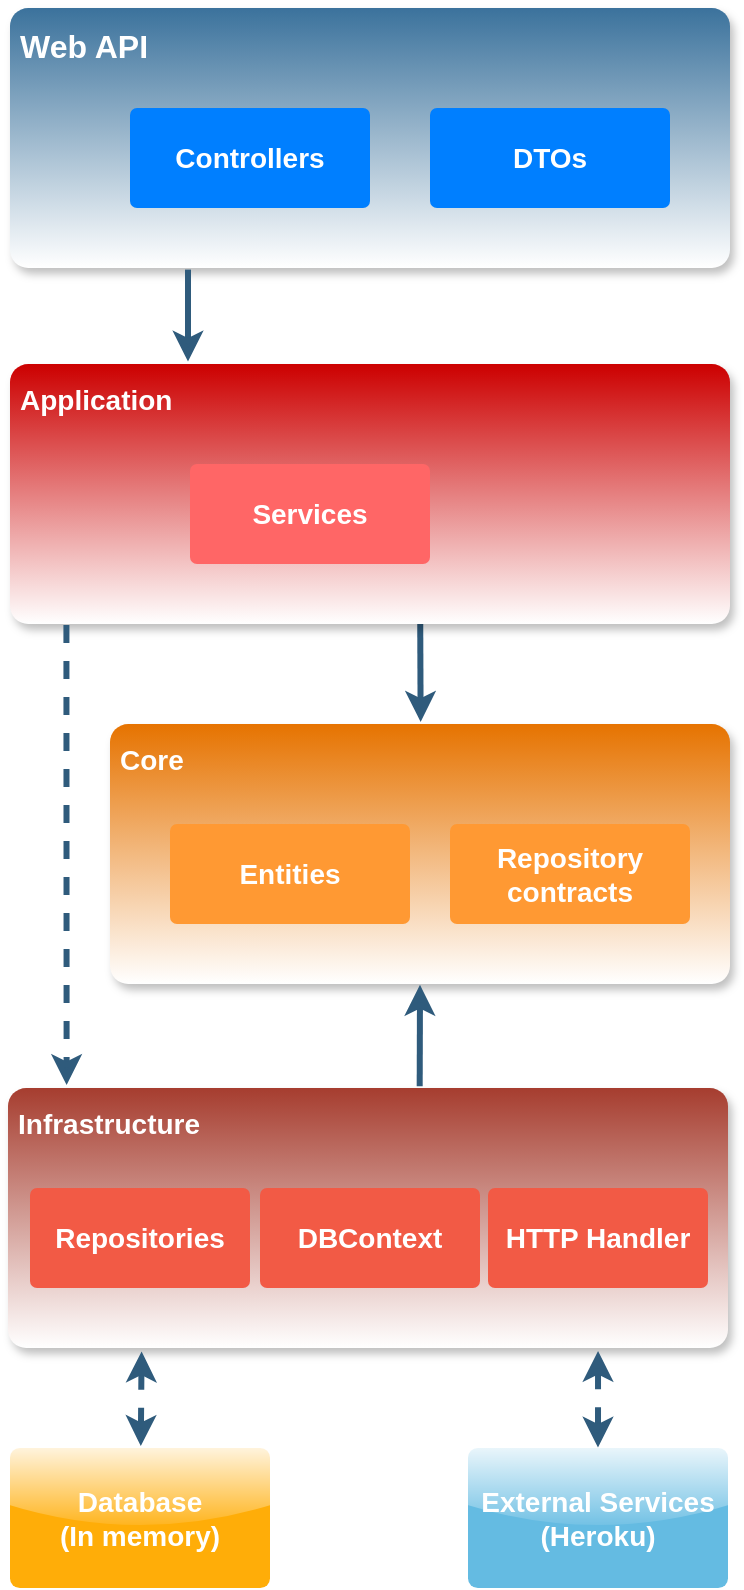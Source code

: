 <mxfile version="15.9.1" type="device"><diagram id="6a731a19-8d31-9384-78a2-239565b7b9f0" name="Page-1"><mxGraphModel dx="827" dy="438" grid="1" gridSize="10" guides="1" tooltips="1" connect="1" arrows="1" fold="1" page="1" pageScale="1" pageWidth="1169" pageHeight="827" background="none" math="0" shadow="0"><root><mxCell id="0"/><mxCell id="1" parent="0"/><mxCell id="1747" value="" style="edgeStyle=none;rounded=0;jumpStyle=none;html=1;shadow=0;labelBackgroundColor=none;startArrow=none;startFill=0;endArrow=classic;endFill=1;jettySize=auto;orthogonalLoop=1;strokeColor=#2F5B7C;strokeWidth=3;fontFamily=Helvetica;fontSize=16;fontColor=#23445D;spacing=5;entryX=0.501;entryY=0.007;entryDx=0;entryDy=0;exitX=0.569;exitY=0.985;exitDx=0;exitDy=0;exitPerimeter=0;entryPerimeter=0;" parent="1" source="1771" target="1764" edge="1"><mxGeometry relative="1" as="geometry"><mxPoint x="751" y="189" as="sourcePoint"/><mxPoint x="580.0" y="417" as="targetPoint"/></mxGeometry></mxCell><mxCell id="1749" value="Web API" style="rounded=1;whiteSpace=wrap;html=1;shadow=1;labelBackgroundColor=none;strokeColor=none;strokeWidth=3;fillColor=#3B729C;fontFamily=Helvetica;fontSize=16;fontColor=#FFFFFF;align=left;fontStyle=1;spacing=5;arcSize=7;perimeterSpacing=2;labelPosition=center;verticalLabelPosition=middle;verticalAlign=top;gradientColor=#ffffff;" parent="1" vertex="1"><mxGeometry x="190" y="50" width="360" height="130" as="geometry"/></mxCell><mxCell id="1753" value="Infrastructure" style="rounded=1;whiteSpace=wrap;html=1;shadow=1;labelBackgroundColor=none;strokeColor=none;strokeWidth=3;fillColor=#A63D2F;fontFamily=Helvetica;fontSize=14;fontColor=#FFFFFF;align=left;spacing=5;fontStyle=1;arcSize=7;perimeterSpacing=2;verticalAlign=top;gradientColor=#ffffff;sketch=0;glass=0;" parent="1" vertex="1"><mxGeometry x="189" y="590" width="360" height="130" as="geometry"/></mxCell><mxCell id="1762" value="&lt;div&gt;External Services&lt;/div&gt;&lt;div&gt;(Heroku)&lt;br&gt;&lt;/div&gt;" style="rounded=1;whiteSpace=wrap;html=1;shadow=0;labelBackgroundColor=none;strokeColor=none;strokeWidth=3;fillColor=#64bbe2;fontFamily=Helvetica;fontSize=14;fontColor=#FFFFFF;align=center;spacing=5;arcSize=7;perimeterSpacing=2;fontStyle=1;glass=1;" parent="1" vertex="1"><mxGeometry x="419" y="770" width="130" height="70" as="geometry"/></mxCell><mxCell id="1764" value="&lt;div&gt;Core&lt;/div&gt;" style="rounded=1;whiteSpace=wrap;html=1;shadow=1;labelBackgroundColor=none;strokeColor=none;strokeWidth=3;fillColor=#E67300;fontFamily=Helvetica;fontSize=14;fontColor=#FFFFFF;align=left;spacing=5;fontStyle=1;arcSize=7;perimeterSpacing=2;labelPosition=center;verticalLabelPosition=middle;verticalAlign=top;gradientColor=#ffffff;" parent="1" vertex="1"><mxGeometry x="240" y="408" width="310" height="130" as="geometry"/></mxCell><mxCell id="1767" value="&lt;div&gt;Database&lt;/div&gt;&lt;div&gt;(In memory)&lt;br&gt;&lt;/div&gt;" style="rounded=1;whiteSpace=wrap;html=1;shadow=0;labelBackgroundColor=none;strokeColor=none;strokeWidth=3;fillColor=#FFAD08;fontFamily=Helvetica;fontSize=14;fontColor=#FFFFFF;align=center;spacing=5;arcSize=7;perimeterSpacing=2;fontStyle=1;glass=1;" parent="1" vertex="1"><mxGeometry x="190" y="770" width="130" height="70" as="geometry"/></mxCell><mxCell id="1771" value="Application" style="rounded=1;whiteSpace=wrap;html=1;shadow=1;labelBackgroundColor=none;strokeColor=none;strokeWidth=3;fillColor=#CC0000;fontFamily=Helvetica;fontSize=14;fontColor=#FFFFFF;align=left;spacing=5;fontStyle=1;arcSize=7;perimeterSpacing=2;verticalAlign=top;gradientColor=#ffffff;" parent="1" vertex="1"><mxGeometry x="190" y="228" width="360" height="130" as="geometry"/></mxCell><mxCell id="FA2ADLYI4cNmCFdTWZmu-1786" value="&lt;div&gt;Controllers&lt;/div&gt;" style="rounded=1;whiteSpace=wrap;html=1;shadow=0;labelBackgroundColor=none;strokeColor=none;strokeWidth=3;fillColor=#007FFF;fontFamily=Helvetica;fontSize=14;fontColor=#FFFFFF;align=center;spacing=5;fontStyle=1;arcSize=7;perimeterSpacing=2;" vertex="1" parent="1"><mxGeometry x="250" y="100" width="120" height="50" as="geometry"/></mxCell><mxCell id="FA2ADLYI4cNmCFdTWZmu-1787" value="Services" style="rounded=1;whiteSpace=wrap;html=1;shadow=0;labelBackgroundColor=none;strokeColor=none;strokeWidth=3;fillColor=#FF6666;fontFamily=Helvetica;fontSize=14;fontColor=#ffffff;align=center;spacing=5;fontStyle=1;arcSize=7;perimeterSpacing=2;" vertex="1" parent="1"><mxGeometry x="280" y="278" width="120" height="50" as="geometry"/></mxCell><mxCell id="FA2ADLYI4cNmCFdTWZmu-1788" value="DTOs" style="rounded=1;whiteSpace=wrap;html=1;shadow=0;labelBackgroundColor=none;strokeColor=none;strokeWidth=3;fillColor=#007FFF;fontFamily=Helvetica;fontSize=14;align=center;spacing=5;fontStyle=1;arcSize=7;perimeterSpacing=2;fontColor=#ffffff;" vertex="1" parent="1"><mxGeometry x="400" y="100" width="120" height="50" as="geometry"/></mxCell><mxCell id="FA2ADLYI4cNmCFdTWZmu-1789" value="Entities" style="rounded=1;whiteSpace=wrap;html=1;shadow=0;labelBackgroundColor=none;strokeColor=none;strokeWidth=3;fillColor=#FF9933;fontFamily=Helvetica;fontSize=14;fontColor=#ffffff;align=center;spacing=5;fontStyle=1;arcSize=7;perimeterSpacing=2;" vertex="1" parent="1"><mxGeometry x="270" y="458" width="120" height="50" as="geometry"/></mxCell><mxCell id="FA2ADLYI4cNmCFdTWZmu-1790" value="Repository contracts" style="rounded=1;whiteSpace=wrap;html=1;shadow=0;labelBackgroundColor=none;strokeColor=none;strokeWidth=3;fillColor=#FF9933;fontFamily=Helvetica;fontSize=14;align=center;spacing=5;fontStyle=1;arcSize=7;perimeterSpacing=2;fontColor=#ffffff;" vertex="1" parent="1"><mxGeometry x="410" y="458" width="120" height="50" as="geometry"/></mxCell><mxCell id="FA2ADLYI4cNmCFdTWZmu-1792" value="" style="edgeStyle=none;rounded=0;jumpStyle=none;html=1;shadow=0;labelBackgroundColor=none;startArrow=none;startFill=0;endArrow=classic;endFill=1;jettySize=auto;orthogonalLoop=1;strokeColor=#2F5B7C;strokeWidth=3;fontFamily=Helvetica;fontSize=16;fontColor=#23445D;spacing=5;entryX=0.25;entryY=0.006;entryDx=0;entryDy=0;exitX=0.25;exitY=0.991;exitDx=0;exitDy=0;exitPerimeter=0;entryPerimeter=0;" edge="1" parent="1" source="1749" target="1771"><mxGeometry relative="1" as="geometry"><mxPoint x="330" y="170" as="sourcePoint"/><mxPoint x="330" y="228" as="targetPoint"/></mxGeometry></mxCell><mxCell id="FA2ADLYI4cNmCFdTWZmu-1793" value="" style="edgeStyle=none;rounded=0;jumpStyle=none;html=1;shadow=0;labelBackgroundColor=none;startArrow=classic;startFill=1;endArrow=none;endFill=0;jettySize=auto;orthogonalLoop=1;strokeColor=#2F5B7C;strokeWidth=3;fontFamily=Helvetica;fontSize=16;fontColor=#23445D;spacing=5;entryX=0.571;entryY=0.008;entryDx=0;entryDy=0;entryPerimeter=0;exitX=0.5;exitY=0.988;exitDx=0;exitDy=0;exitPerimeter=0;" edge="1" parent="1" source="1764" target="1753"><mxGeometry relative="1" as="geometry"><mxPoint x="395" y="540" as="sourcePoint"/><mxPoint x="394.52" y="586.01" as="targetPoint"/></mxGeometry></mxCell><mxCell id="FA2ADLYI4cNmCFdTWZmu-1794" value="" style="edgeStyle=none;rounded=0;jumpStyle=none;html=1;shadow=0;labelBackgroundColor=none;startArrow=classic;startFill=1;endArrow=classic;endFill=1;jettySize=auto;orthogonalLoop=1;strokeColor=#2F5B7C;strokeWidth=3;fontFamily=Helvetica;fontSize=16;fontColor=#23445D;spacing=5;exitX=0.189;exitY=0.998;exitDx=0;exitDy=0;exitPerimeter=0;entryX=0.503;entryY=0.014;entryDx=0;entryDy=0;entryPerimeter=0;dashed=1;" edge="1" parent="1" source="1753" target="1767"><mxGeometry relative="1" as="geometry"><mxPoint x="250" y="710" as="sourcePoint"/><mxPoint x="250.004" y="767.732" as="targetPoint"/></mxGeometry></mxCell><mxCell id="FA2ADLYI4cNmCFdTWZmu-1795" value="" style="edgeStyle=none;rounded=0;jumpStyle=none;html=1;shadow=0;labelBackgroundColor=none;startArrow=classic;startFill=1;endArrow=classic;endFill=1;jettySize=auto;orthogonalLoop=1;strokeColor=#2F5B7C;strokeWidth=3;fontFamily=Helvetica;fontSize=16;fontColor=#23445D;spacing=5;entryX=0.5;entryY=0.024;entryDx=0;entryDy=0;entryPerimeter=0;exitX=0.816;exitY=0.996;exitDx=0;exitDy=0;exitPerimeter=0;dashed=1;" edge="1" parent="1" source="1753" target="1762"><mxGeometry relative="1" as="geometry"><mxPoint x="480" y="730" as="sourcePoint"/><mxPoint x="483.524" y="767.732" as="targetPoint"/></mxGeometry></mxCell><mxCell id="FA2ADLYI4cNmCFdTWZmu-1796" value="" style="edgeStyle=none;rounded=0;jumpStyle=none;html=1;shadow=0;labelBackgroundColor=none;startArrow=none;startFill=0;endArrow=classic;endFill=1;jettySize=auto;orthogonalLoop=1;strokeColor=#2F5B7C;strokeWidth=3;fontFamily=Helvetica;fontSize=16;fontColor=#23445D;spacing=5;entryX=0.086;entryY=0.004;entryDx=0;entryDy=0;entryPerimeter=0;exitX=0.083;exitY=0.989;exitDx=0;exitDy=0;exitPerimeter=0;dashed=1;" edge="1" parent="1" source="1771" target="1753"><mxGeometry relative="1" as="geometry"><mxPoint x="218" y="350" as="sourcePoint"/><mxPoint x="220.004" y="405.732" as="targetPoint"/></mxGeometry></mxCell><mxCell id="FA2ADLYI4cNmCFdTWZmu-1797" value="Repositories" style="rounded=1;whiteSpace=wrap;html=1;shadow=0;labelBackgroundColor=none;strokeColor=none;strokeWidth=3;fillColor=#F25A45;fontFamily=Helvetica;fontSize=14;align=center;spacing=5;fontStyle=1;arcSize=7;perimeterSpacing=2;fontColor=#ffffff;" vertex="1" parent="1"><mxGeometry x="200" y="640" width="110" height="50" as="geometry"/></mxCell><mxCell id="FA2ADLYI4cNmCFdTWZmu-1798" value="DBContext" style="rounded=1;whiteSpace=wrap;html=1;shadow=0;labelBackgroundColor=none;strokeColor=none;strokeWidth=3;fillColor=#F25A45;fontFamily=Helvetica;fontSize=14;align=center;spacing=5;fontStyle=1;arcSize=7;perimeterSpacing=2;fontColor=#ffffff;" vertex="1" parent="1"><mxGeometry x="315" y="640" width="110" height="50" as="geometry"/></mxCell><mxCell id="FA2ADLYI4cNmCFdTWZmu-1799" value="HTTP Handler" style="rounded=1;whiteSpace=wrap;html=1;shadow=0;labelBackgroundColor=none;strokeColor=none;strokeWidth=3;fillColor=#F25A45;fontFamily=Helvetica;fontSize=14;align=center;spacing=5;fontStyle=1;arcSize=7;perimeterSpacing=2;fontColor=#ffffff;" vertex="1" parent="1"><mxGeometry x="429" y="640" width="110" height="50" as="geometry"/></mxCell></root></mxGraphModel></diagram></mxfile>